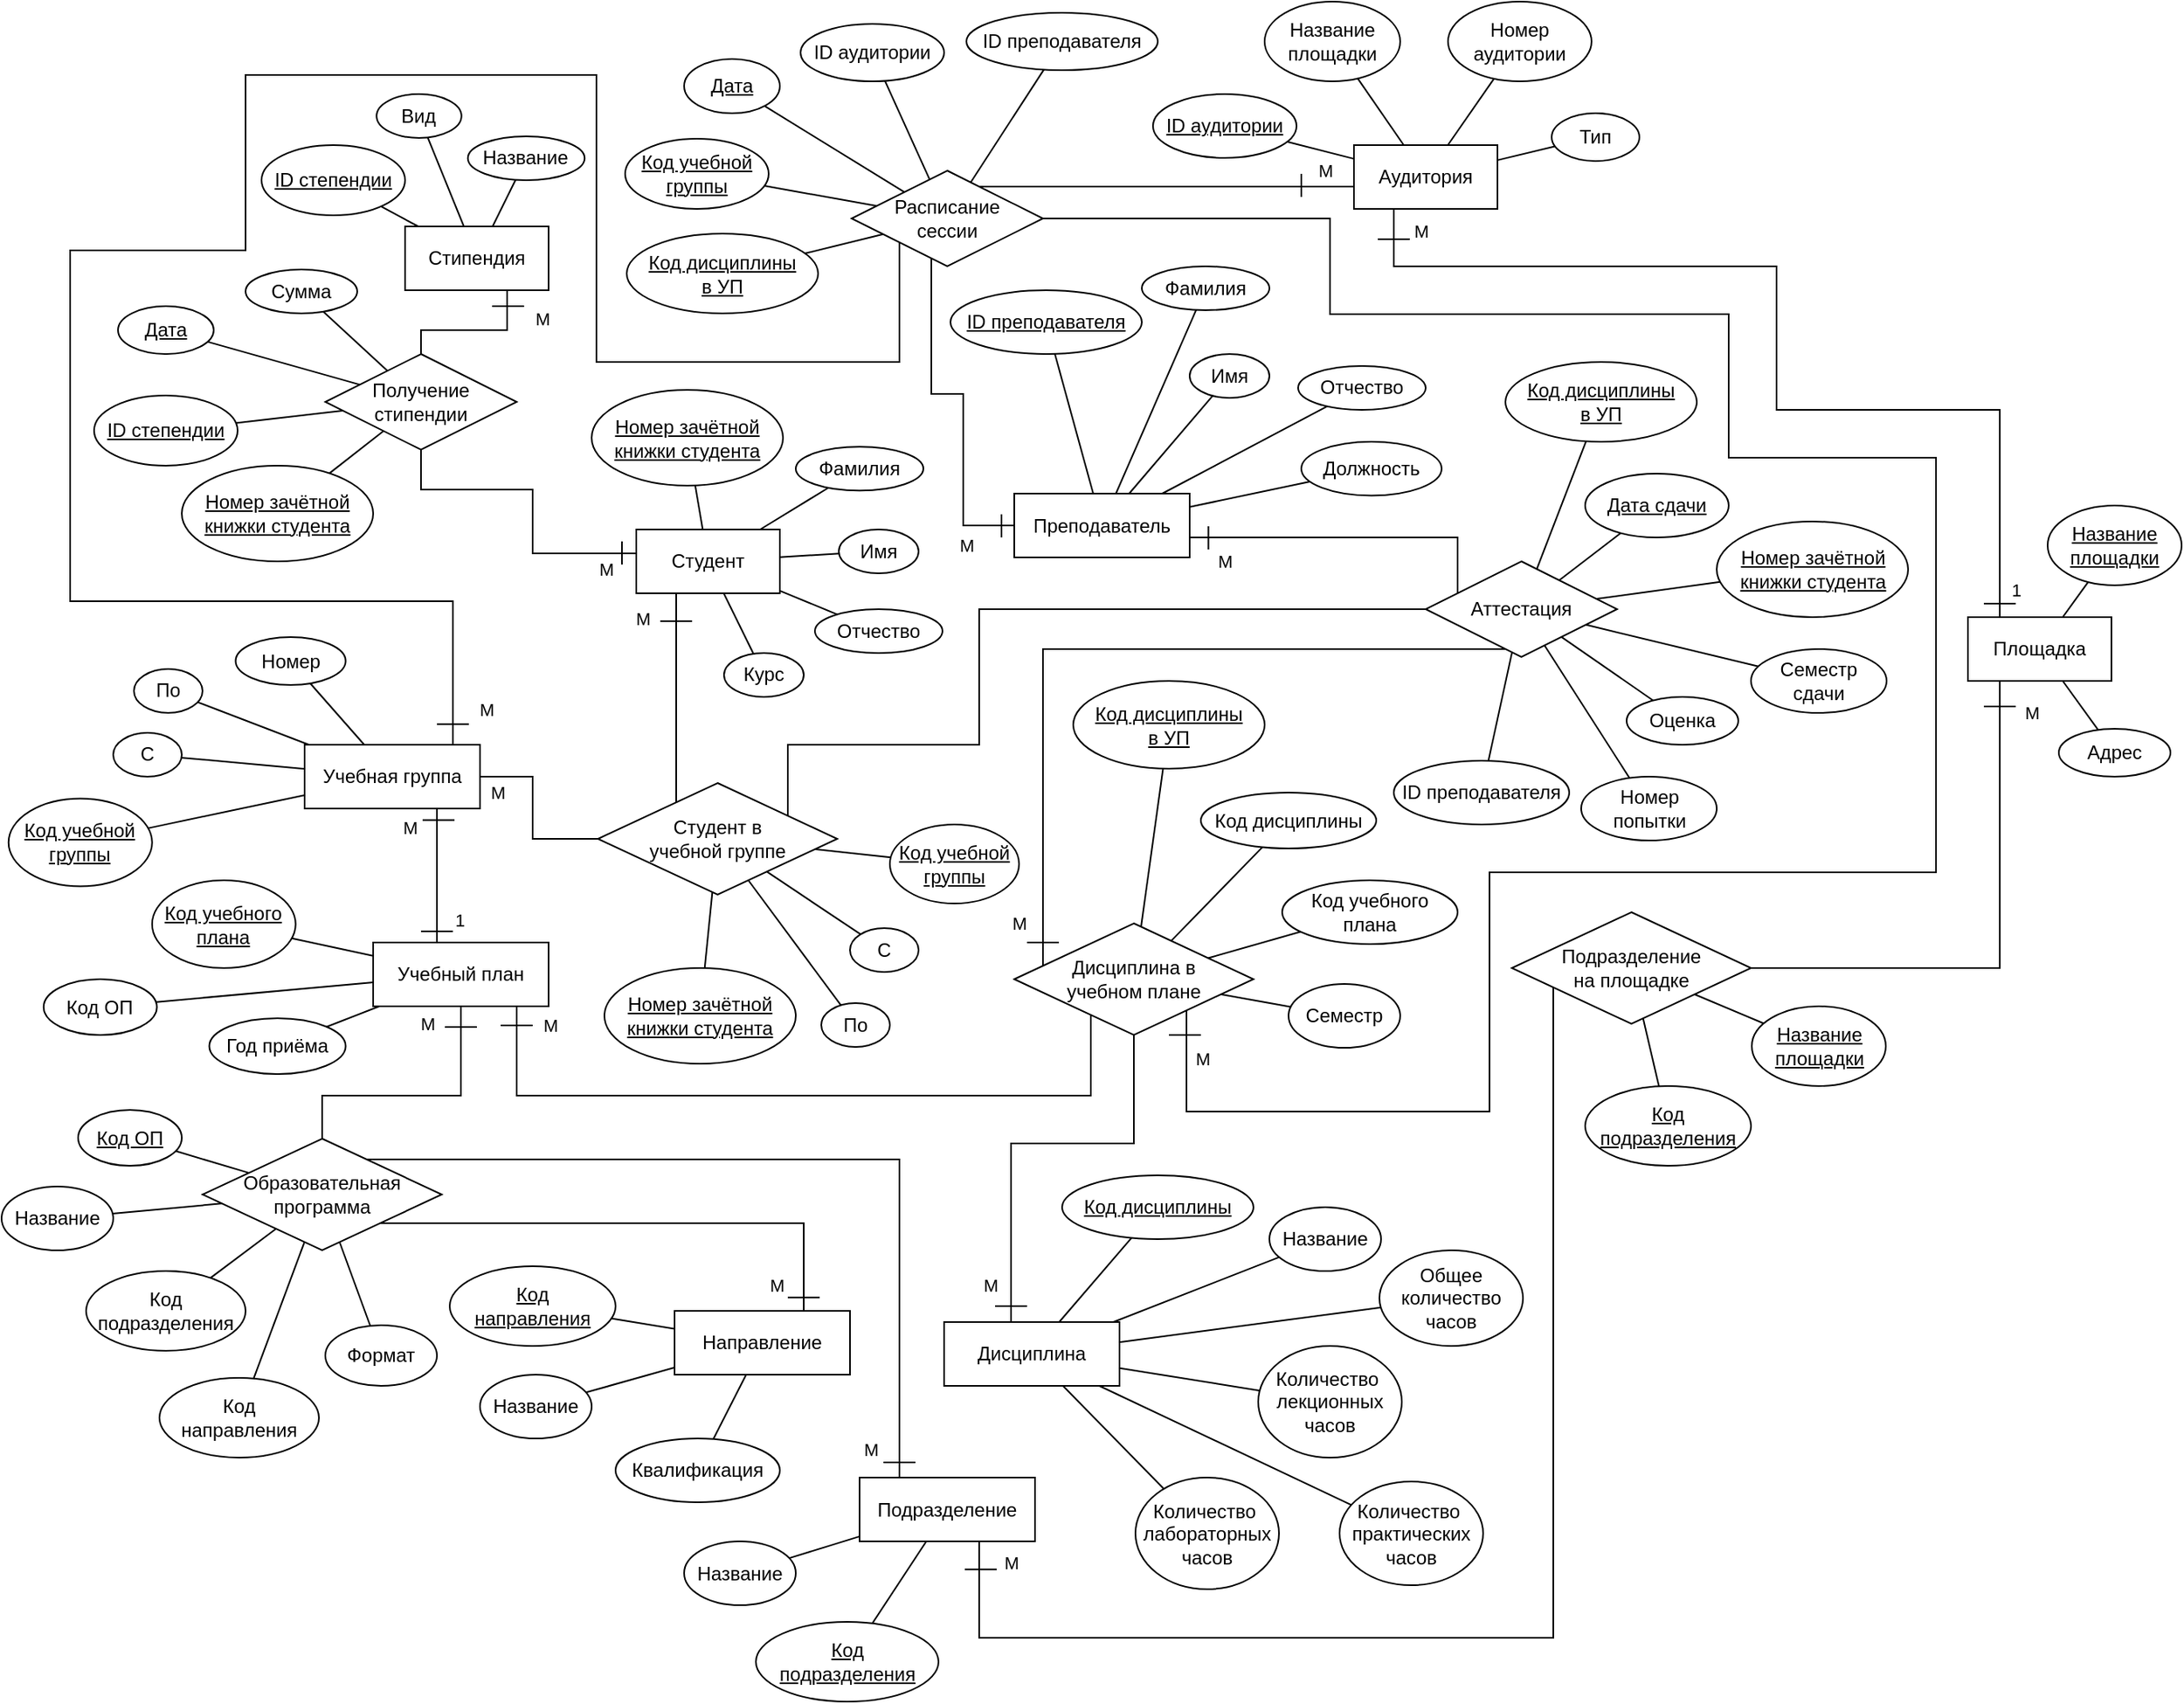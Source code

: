<mxfile version="21.2.9" type="google">
  <diagram name="Страница 1" id="S42jck6jjWr-jjIjM3en">
    <mxGraphModel grid="1" page="1" gridSize="10" guides="1" tooltips="1" connect="1" arrows="1" fold="1" pageScale="1" pageWidth="827" pageHeight="1169" math="0" shadow="0">
      <root>
        <mxCell id="0" />
        <mxCell id="1" parent="0" />
        <mxCell id="Vttz6XFYR83p1Urtk-70-1" value="Аттестация" style="shape=rhombus;perimeter=rhombusPerimeter;whiteSpace=wrap;html=1;align=center;" vertex="1" parent="1">
          <mxGeometry x="360" y="365" width="120" height="60" as="geometry" />
        </mxCell>
        <mxCell id="Vttz6XFYR83p1Urtk-70-19" value="" style="edgeStyle=orthogonalEdgeStyle;rounded=0;orthogonalLoop=1;jettySize=auto;html=1;endArrow=none;endFill=0;" edge="1" parent="1" source="Vttz6XFYR83p1Urtk-70-3" target="Vttz6XFYR83p1Urtk-70-1">
          <mxGeometry relative="1" as="geometry">
            <Array as="points">
              <mxPoint x="380" y="350" />
            </Array>
          </mxGeometry>
        </mxCell>
        <mxCell id="e3S18xHbVF1_UTJDfd1Y-1" value="М" style="edgeLabel;html=1;align=center;verticalAlign=middle;resizable=0;points=[];" connectable="0" vertex="1" parent="Vttz6XFYR83p1Urtk-70-19">
          <mxGeometry x="-0.873" y="1" relative="1" as="geometry">
            <mxPoint x="9" y="16" as="offset" />
          </mxGeometry>
        </mxCell>
        <mxCell id="Vttz6XFYR83p1Urtk-70-37" style="edgeStyle=orthogonalEdgeStyle;rounded=0;orthogonalLoop=1;jettySize=auto;html=1;endArrow=none;endFill=0;" edge="1" parent="1" source="Vttz6XFYR83p1Urtk-70-3" target="Vttz6XFYR83p1Urtk-70-18">
          <mxGeometry relative="1" as="geometry">
            <Array as="points">
              <mxPoint x="70" y="343" />
              <mxPoint x="70" y="260" />
              <mxPoint x="50" y="260" />
            </Array>
          </mxGeometry>
        </mxCell>
        <mxCell id="e3S18xHbVF1_UTJDfd1Y-14" value="М" style="edgeLabel;html=1;align=center;verticalAlign=middle;resizable=0;points=[];" connectable="0" vertex="1" parent="Vttz6XFYR83p1Urtk-70-37">
          <mxGeometry x="-0.79" y="1" relative="1" as="geometry">
            <mxPoint x="-7" y="11" as="offset" />
          </mxGeometry>
        </mxCell>
        <mxCell id="Vttz6XFYR83p1Urtk-70-3" value="Преподаватель" style="whiteSpace=wrap;html=1;align=center;" vertex="1" parent="1">
          <mxGeometry x="102" y="322.5" width="110" height="40" as="geometry" />
        </mxCell>
        <mxCell id="Vttz6XFYR83p1Urtk-70-20" value="" style="edgeStyle=orthogonalEdgeStyle;rounded=0;orthogonalLoop=1;jettySize=auto;html=1;endArrow=none;endFill=0;" edge="1" parent="1" source="Vttz6XFYR83p1Urtk-70-5" target="Vttz6XFYR83p1Urtk-70-1">
          <mxGeometry relative="1" as="geometry">
            <Array as="points">
              <mxPoint x="-40" y="480" />
              <mxPoint x="80" y="480" />
              <mxPoint x="80" y="395" />
            </Array>
          </mxGeometry>
        </mxCell>
        <mxCell id="Vttz6XFYR83p1Urtk-70-22" value="" style="edgeStyle=orthogonalEdgeStyle;rounded=0;orthogonalLoop=1;jettySize=auto;html=1;endArrow=none;endFill=0;" edge="1" parent="1" source="Vttz6XFYR83p1Urtk-70-5" target="Vttz6XFYR83p1Urtk-70-7">
          <mxGeometry relative="1" as="geometry">
            <Array as="points">
              <mxPoint x="-110" y="420" />
              <mxPoint x="-110" y="420" />
            </Array>
          </mxGeometry>
        </mxCell>
        <mxCell id="e3S18xHbVF1_UTJDfd1Y-2" value="М" style="edgeLabel;html=1;align=center;verticalAlign=middle;resizable=0;points=[];" connectable="0" vertex="1" parent="Vttz6XFYR83p1Urtk-70-22">
          <mxGeometry x="0.795" y="1" relative="1" as="geometry">
            <mxPoint x="-20" y="2" as="offset" />
          </mxGeometry>
        </mxCell>
        <mxCell id="Vttz6XFYR83p1Urtk-70-24" style="edgeStyle=orthogonalEdgeStyle;rounded=0;orthogonalLoop=1;jettySize=auto;html=1;endArrow=none;endFill=0;" edge="1" parent="1" source="Vttz6XFYR83p1Urtk-70-5" target="Vttz6XFYR83p1Urtk-70-8">
          <mxGeometry relative="1" as="geometry">
            <Array as="points">
              <mxPoint x="-200" y="539" />
              <mxPoint x="-200" y="500" />
            </Array>
          </mxGeometry>
        </mxCell>
        <mxCell id="e3S18xHbVF1_UTJDfd1Y-3" value="М" style="edgeLabel;html=1;align=center;verticalAlign=middle;resizable=0;points=[];" connectable="0" vertex="1" parent="Vttz6XFYR83p1Urtk-70-24">
          <mxGeometry x="0.815" y="1" relative="1" as="geometry">
            <mxPoint y="9" as="offset" />
          </mxGeometry>
        </mxCell>
        <mxCell id="Vttz6XFYR83p1Urtk-70-5" value="Студент в &lt;br&gt;учебной группе" style="shape=rhombus;perimeter=rhombusPerimeter;whiteSpace=wrap;html=1;align=center;" vertex="1" parent="1">
          <mxGeometry x="-159" y="504" width="150" height="70" as="geometry" />
        </mxCell>
        <mxCell id="Vttz6XFYR83p1Urtk-70-21" value="" style="edgeStyle=orthogonalEdgeStyle;rounded=0;orthogonalLoop=1;jettySize=auto;html=1;endArrow=none;endFill=0;" edge="1" parent="1" source="Vttz6XFYR83p1Urtk-70-6" target="Vttz6XFYR83p1Urtk-70-1">
          <mxGeometry relative="1" as="geometry">
            <Array as="points">
              <mxPoint x="120" y="420" />
            </Array>
          </mxGeometry>
        </mxCell>
        <mxCell id="FpZzWHBCPRENnyKyFC07-12" value="М" style="edgeLabel;html=1;align=center;verticalAlign=middle;resizable=0;points=[];" connectable="0" vertex="1" parent="Vttz6XFYR83p1Urtk-70-21">
          <mxGeometry x="-0.872" y="2" relative="1" as="geometry">
            <mxPoint x="-13" y="5" as="offset" />
          </mxGeometry>
        </mxCell>
        <mxCell id="Vttz6XFYR83p1Urtk-70-25" style="edgeStyle=orthogonalEdgeStyle;rounded=0;orthogonalLoop=1;jettySize=auto;html=1;endArrow=none;endFill=0;" edge="1" parent="1" source="Vttz6XFYR83p1Urtk-70-6" target="Vttz6XFYR83p1Urtk-70-9">
          <mxGeometry relative="1" as="geometry">
            <Array as="points">
              <mxPoint x="150" y="700" />
              <mxPoint x="-210" y="700" />
            </Array>
          </mxGeometry>
        </mxCell>
        <mxCell id="e3S18xHbVF1_UTJDfd1Y-10" value="М" style="edgeLabel;html=1;align=center;verticalAlign=middle;resizable=0;points=[];" connectable="0" vertex="1" parent="Vttz6XFYR83p1Urtk-70-25">
          <mxGeometry x="0.953" relative="1" as="geometry">
            <mxPoint x="21" y="1" as="offset" />
          </mxGeometry>
        </mxCell>
        <mxCell id="Vttz6XFYR83p1Urtk-70-26" style="edgeStyle=orthogonalEdgeStyle;rounded=0;orthogonalLoop=1;jettySize=auto;html=1;endArrow=none;endFill=0;" edge="1" parent="1" source="Vttz6XFYR83p1Urtk-70-6" target="Vttz6XFYR83p1Urtk-70-14">
          <mxGeometry relative="1" as="geometry">
            <Array as="points">
              <mxPoint x="177" y="730" />
              <mxPoint x="100" y="730" />
            </Array>
          </mxGeometry>
        </mxCell>
        <mxCell id="e3S18xHbVF1_UTJDfd1Y-11" value="М" style="edgeLabel;html=1;align=center;verticalAlign=middle;resizable=0;points=[];" connectable="0" vertex="1" parent="Vttz6XFYR83p1Urtk-70-26">
          <mxGeometry x="0.862" y="1" relative="1" as="geometry">
            <mxPoint x="-14" y="-6" as="offset" />
          </mxGeometry>
        </mxCell>
        <mxCell id="Vttz6XFYR83p1Urtk-70-27" style="edgeStyle=orthogonalEdgeStyle;rounded=0;orthogonalLoop=1;jettySize=auto;html=1;endArrow=none;endFill=0;" edge="1" parent="1" source="Vttz6XFYR83p1Urtk-70-6" target="Vttz6XFYR83p1Urtk-70-18">
          <mxGeometry relative="1" as="geometry">
            <Array as="points">
              <mxPoint x="210" y="710" />
              <mxPoint x="400" y="710" />
              <mxPoint x="400" y="560" />
              <mxPoint x="680" y="560" />
              <mxPoint x="680" y="300" />
              <mxPoint x="550" y="300" />
              <mxPoint x="550" y="210" />
              <mxPoint x="300" y="210" />
              <mxPoint x="300" y="150" />
            </Array>
          </mxGeometry>
        </mxCell>
        <mxCell id="FpZzWHBCPRENnyKyFC07-14" value="М" style="edgeLabel;html=1;align=center;verticalAlign=middle;resizable=0;points=[];" connectable="0" vertex="1" parent="Vttz6XFYR83p1Urtk-70-27">
          <mxGeometry x="-0.948" y="1" relative="1" as="geometry">
            <mxPoint x="9" y="-13" as="offset" />
          </mxGeometry>
        </mxCell>
        <mxCell id="Vttz6XFYR83p1Urtk-70-6" value="Дисциплина в &lt;br&gt;учебном плане" style="shape=rhombus;perimeter=rhombusPerimeter;whiteSpace=wrap;html=1;align=center;" vertex="1" parent="1">
          <mxGeometry x="102" y="592" width="150" height="70" as="geometry" />
        </mxCell>
        <mxCell id="Vttz6XFYR83p1Urtk-70-7" value="Студент" style="whiteSpace=wrap;html=1;align=center;" vertex="1" parent="1">
          <mxGeometry x="-135" y="345" width="90" height="40" as="geometry" />
        </mxCell>
        <mxCell id="Vttz6XFYR83p1Urtk-70-28" style="edgeStyle=orthogonalEdgeStyle;rounded=0;orthogonalLoop=1;jettySize=auto;html=1;endArrow=none;endFill=0;" edge="1" parent="1" source="Vttz6XFYR83p1Urtk-70-8" target="Vttz6XFYR83p1Urtk-70-9">
          <mxGeometry relative="1" as="geometry">
            <Array as="points">
              <mxPoint x="-260" y="580" />
              <mxPoint x="-260" y="580" />
            </Array>
          </mxGeometry>
        </mxCell>
        <mxCell id="e3S18xHbVF1_UTJDfd1Y-4" value="М" style="edgeLabel;html=1;align=center;verticalAlign=middle;resizable=0;points=[];" connectable="0" vertex="1" parent="Vttz6XFYR83p1Urtk-70-28">
          <mxGeometry x="-0.763" relative="1" as="geometry">
            <mxPoint x="-17" y="2" as="offset" />
          </mxGeometry>
        </mxCell>
        <mxCell id="e3S18xHbVF1_UTJDfd1Y-5" value="1" style="edgeLabel;html=1;align=center;verticalAlign=middle;resizable=0;points=[];" connectable="0" vertex="1" parent="Vttz6XFYR83p1Urtk-70-28">
          <mxGeometry x="0.734" relative="1" as="geometry">
            <mxPoint x="14" y="-3" as="offset" />
          </mxGeometry>
        </mxCell>
        <mxCell id="Vttz6XFYR83p1Urtk-70-29" style="edgeStyle=orthogonalEdgeStyle;rounded=0;orthogonalLoop=1;jettySize=auto;html=1;endArrow=none;endFill=0;" edge="1" parent="1" source="Vttz6XFYR83p1Urtk-70-8" target="Vttz6XFYR83p1Urtk-70-18">
          <mxGeometry relative="1" as="geometry">
            <Array as="points">
              <mxPoint x="-250" y="390" />
              <mxPoint x="-490" y="390" />
              <mxPoint x="-490" y="170" />
              <mxPoint x="-380" y="170" />
              <mxPoint x="-380" y="60" />
              <mxPoint x="-160" y="60" />
              <mxPoint x="-160" y="240" />
              <mxPoint x="30" y="240" />
            </Array>
          </mxGeometry>
        </mxCell>
        <mxCell id="e3S18xHbVF1_UTJDfd1Y-13" value="М" style="edgeLabel;html=1;align=center;verticalAlign=middle;resizable=0;points=[];" connectable="0" vertex="1" parent="Vttz6XFYR83p1Urtk-70-29">
          <mxGeometry x="-0.97" relative="1" as="geometry">
            <mxPoint x="21" y="-1" as="offset" />
          </mxGeometry>
        </mxCell>
        <mxCell id="Vttz6XFYR83p1Urtk-70-8" value="Учебная группа" style="whiteSpace=wrap;html=1;align=center;" vertex="1" parent="1">
          <mxGeometry x="-343" y="480" width="110" height="40" as="geometry" />
        </mxCell>
        <mxCell id="Vttz6XFYR83p1Urtk-70-30" style="edgeStyle=orthogonalEdgeStyle;rounded=0;orthogonalLoop=1;jettySize=auto;html=1;endArrow=none;endFill=0;" edge="1" parent="1" source="Vttz6XFYR83p1Urtk-70-9" target="Vttz6XFYR83p1Urtk-70-11">
          <mxGeometry relative="1" as="geometry">
            <Array as="points">
              <mxPoint x="-245" y="700" />
              <mxPoint x="-332" y="700" />
            </Array>
          </mxGeometry>
        </mxCell>
        <mxCell id="e3S18xHbVF1_UTJDfd1Y-6" value="М" style="edgeLabel;html=1;align=center;verticalAlign=middle;resizable=0;points=[];" connectable="0" vertex="1" parent="Vttz6XFYR83p1Urtk-70-30">
          <mxGeometry x="-0.908" y="-1" relative="1" as="geometry">
            <mxPoint x="-20" y="3" as="offset" />
          </mxGeometry>
        </mxCell>
        <mxCell id="Vttz6XFYR83p1Urtk-70-9" value="Учебный план" style="whiteSpace=wrap;html=1;align=center;" vertex="1" parent="1">
          <mxGeometry x="-300" y="604" width="110" height="40" as="geometry" />
        </mxCell>
        <mxCell id="Vttz6XFYR83p1Urtk-70-11" value="Образовательная программа" style="shape=rhombus;perimeter=rhombusPerimeter;whiteSpace=wrap;html=1;align=center;" vertex="1" parent="1">
          <mxGeometry x="-407" y="727" width="150" height="70" as="geometry" />
        </mxCell>
        <mxCell id="Vttz6XFYR83p1Urtk-70-31" style="edgeStyle=orthogonalEdgeStyle;rounded=0;orthogonalLoop=1;jettySize=auto;html=1;endArrow=none;endFill=0;" edge="1" parent="1" source="Vttz6XFYR83p1Urtk-70-12" target="Vttz6XFYR83p1Urtk-70-11">
          <mxGeometry relative="1" as="geometry">
            <Array as="points">
              <mxPoint x="-30" y="780" />
            </Array>
          </mxGeometry>
        </mxCell>
        <mxCell id="e3S18xHbVF1_UTJDfd1Y-7" value="М" style="edgeLabel;html=1;align=center;verticalAlign=middle;resizable=0;points=[];" connectable="0" vertex="1" parent="Vttz6XFYR83p1Urtk-70-31">
          <mxGeometry x="-0.921" y="1" relative="1" as="geometry">
            <mxPoint x="-16" y="-4" as="offset" />
          </mxGeometry>
        </mxCell>
        <mxCell id="Vttz6XFYR83p1Urtk-70-12" value="Направление" style="whiteSpace=wrap;html=1;align=center;" vertex="1" parent="1">
          <mxGeometry x="-111" y="835" width="110" height="40" as="geometry" />
        </mxCell>
        <mxCell id="Vttz6XFYR83p1Urtk-70-32" style="edgeStyle=orthogonalEdgeStyle;rounded=0;orthogonalLoop=1;jettySize=auto;html=1;endArrow=none;endFill=0;" edge="1" parent="1" source="Vttz6XFYR83p1Urtk-70-13" target="Vttz6XFYR83p1Urtk-70-11">
          <mxGeometry relative="1" as="geometry">
            <Array as="points">
              <mxPoint x="30" y="740" />
            </Array>
          </mxGeometry>
        </mxCell>
        <mxCell id="e3S18xHbVF1_UTJDfd1Y-9" value="М" style="edgeLabel;html=1;align=center;verticalAlign=middle;resizable=0;points=[];" connectable="0" vertex="1" parent="Vttz6XFYR83p1Urtk-70-32">
          <mxGeometry x="-0.935" y="1" relative="1" as="geometry">
            <mxPoint x="-17" as="offset" />
          </mxGeometry>
        </mxCell>
        <mxCell id="Vttz6XFYR83p1Urtk-70-33" style="edgeStyle=orthogonalEdgeStyle;rounded=0;orthogonalLoop=1;jettySize=auto;html=1;endArrow=none;endFill=0;" edge="1" parent="1" source="Vttz6XFYR83p1Urtk-70-13" target="Vttz6XFYR83p1Urtk-70-15">
          <mxGeometry relative="1" as="geometry">
            <Array as="points">
              <mxPoint x="80" y="1040" />
              <mxPoint x="440" y="1040" />
            </Array>
          </mxGeometry>
        </mxCell>
        <mxCell id="e3S18xHbVF1_UTJDfd1Y-18" value="М" style="edgeLabel;html=1;align=center;verticalAlign=middle;resizable=0;points=[];" connectable="0" vertex="1" parent="Vttz6XFYR83p1Urtk-70-33">
          <mxGeometry x="-0.968" y="1" relative="1" as="geometry">
            <mxPoint x="19" as="offset" />
          </mxGeometry>
        </mxCell>
        <mxCell id="Vttz6XFYR83p1Urtk-70-13" value="Подразделение" style="whiteSpace=wrap;html=1;align=center;" vertex="1" parent="1">
          <mxGeometry x="5" y="939.5" width="110" height="40" as="geometry" />
        </mxCell>
        <mxCell id="Vttz6XFYR83p1Urtk-70-14" value="Дисциплина" style="whiteSpace=wrap;html=1;align=center;" vertex="1" parent="1">
          <mxGeometry x="58" y="842" width="110" height="40" as="geometry" />
        </mxCell>
        <mxCell id="Vttz6XFYR83p1Urtk-70-34" style="edgeStyle=orthogonalEdgeStyle;rounded=0;orthogonalLoop=1;jettySize=auto;html=1;endArrow=none;endFill=0;" edge="1" parent="1" source="Vttz6XFYR83p1Urtk-70-15" target="Vttz6XFYR83p1Urtk-70-16">
          <mxGeometry relative="1" as="geometry">
            <Array as="points">
              <mxPoint x="720" y="620" />
            </Array>
          </mxGeometry>
        </mxCell>
        <mxCell id="e3S18xHbVF1_UTJDfd1Y-17" value="М" style="edgeLabel;html=1;align=center;verticalAlign=middle;resizable=0;points=[];" connectable="0" vertex="1" parent="Vttz6XFYR83p1Urtk-70-34">
          <mxGeometry x="0.925" y="1" relative="1" as="geometry">
            <mxPoint x="21" y="7" as="offset" />
          </mxGeometry>
        </mxCell>
        <mxCell id="Vttz6XFYR83p1Urtk-70-15" value="Подразделение &lt;br&gt;на площадке" style="shape=rhombus;perimeter=rhombusPerimeter;whiteSpace=wrap;html=1;align=center;" vertex="1" parent="1">
          <mxGeometry x="414" y="585" width="150" height="70" as="geometry" />
        </mxCell>
        <mxCell id="Vttz6XFYR83p1Urtk-70-35" style="edgeStyle=orthogonalEdgeStyle;rounded=0;orthogonalLoop=1;jettySize=auto;html=1;endArrow=none;endFill=0;" edge="1" parent="1" source="Vttz6XFYR83p1Urtk-70-16" target="Vttz6XFYR83p1Urtk-70-17">
          <mxGeometry relative="1" as="geometry">
            <Array as="points">
              <mxPoint x="720" y="270" />
              <mxPoint x="580" y="270" />
              <mxPoint x="580" y="180" />
              <mxPoint x="340" y="180" />
            </Array>
          </mxGeometry>
        </mxCell>
        <mxCell id="e3S18xHbVF1_UTJDfd1Y-15" value="М" style="edgeLabel;html=1;align=center;verticalAlign=middle;resizable=0;points=[];" connectable="0" vertex="1" parent="Vttz6XFYR83p1Urtk-70-35">
          <mxGeometry x="0.963" y="1" relative="1" as="geometry">
            <mxPoint x="18" y="2" as="offset" />
          </mxGeometry>
        </mxCell>
        <mxCell id="e3S18xHbVF1_UTJDfd1Y-16" value="1" style="edgeLabel;html=1;align=center;verticalAlign=middle;resizable=0;points=[];" connectable="0" vertex="1" parent="Vttz6XFYR83p1Urtk-70-35">
          <mxGeometry x="-0.946" relative="1" as="geometry">
            <mxPoint x="10" as="offset" />
          </mxGeometry>
        </mxCell>
        <mxCell id="Vttz6XFYR83p1Urtk-70-16" value="Площадка" style="whiteSpace=wrap;html=1;align=center;" vertex="1" parent="1">
          <mxGeometry x="700" y="400" width="90" height="40" as="geometry" />
        </mxCell>
        <mxCell id="Vttz6XFYR83p1Urtk-70-36" style="edgeStyle=orthogonalEdgeStyle;rounded=0;orthogonalLoop=1;jettySize=auto;html=1;endArrow=none;endFill=0;" edge="1" parent="1" source="Vttz6XFYR83p1Urtk-70-17" target="Vttz6XFYR83p1Urtk-70-18">
          <mxGeometry relative="1" as="geometry">
            <Array as="points">
              <mxPoint x="240" y="130" />
              <mxPoint x="240" y="130" />
            </Array>
          </mxGeometry>
        </mxCell>
        <mxCell id="e3S18xHbVF1_UTJDfd1Y-12" value="М" style="edgeLabel;html=1;align=center;verticalAlign=middle;resizable=0;points=[];" connectable="0" vertex="1" parent="Vttz6XFYR83p1Urtk-70-36">
          <mxGeometry x="-0.852" relative="1" as="geometry">
            <mxPoint x="-1" y="-10" as="offset" />
          </mxGeometry>
        </mxCell>
        <mxCell id="Vttz6XFYR83p1Urtk-70-17" value="Аудитория" style="whiteSpace=wrap;html=1;align=center;" vertex="1" parent="1">
          <mxGeometry x="315" y="104" width="90" height="40" as="geometry" />
        </mxCell>
        <mxCell id="Vttz6XFYR83p1Urtk-70-18" value="Расписание&lt;br&gt;сессии" style="shape=rhombus;perimeter=rhombusPerimeter;whiteSpace=wrap;html=1;align=center;" vertex="1" parent="1">
          <mxGeometry y="120" width="120" height="60" as="geometry" />
        </mxCell>
        <mxCell id="Vttz6XFYR83p1Urtk-70-52" style="rounded=0;orthogonalLoop=1;jettySize=auto;html=1;endArrow=none;endFill=0;" edge="1" parent="1" source="Vttz6XFYR83p1Urtk-70-39" target="Vttz6XFYR83p1Urtk-70-1">
          <mxGeometry relative="1" as="geometry" />
        </mxCell>
        <mxCell id="Vttz6XFYR83p1Urtk-70-39" value="Код дисциплины &lt;br&gt;в УП" style="ellipse;whiteSpace=wrap;html=1;align=center;fontStyle=4;" vertex="1" parent="1">
          <mxGeometry x="410" y="240" width="120" height="50" as="geometry" />
        </mxCell>
        <mxCell id="Vttz6XFYR83p1Urtk-70-51" style="rounded=0;orthogonalLoop=1;jettySize=auto;html=1;endArrow=none;endFill=0;" edge="1" parent="1" source="Vttz6XFYR83p1Urtk-70-40" target="Vttz6XFYR83p1Urtk-70-1">
          <mxGeometry relative="1" as="geometry" />
        </mxCell>
        <mxCell id="Vttz6XFYR83p1Urtk-70-40" value="Дата сдачи" style="ellipse;whiteSpace=wrap;html=1;align=center;fontStyle=4;" vertex="1" parent="1">
          <mxGeometry x="460" y="310" width="90" height="40" as="geometry" />
        </mxCell>
        <mxCell id="Vttz6XFYR83p1Urtk-70-50" style="rounded=0;orthogonalLoop=1;jettySize=auto;html=1;endArrow=none;endFill=0;" edge="1" parent="1" source="Vttz6XFYR83p1Urtk-70-41" target="Vttz6XFYR83p1Urtk-70-1">
          <mxGeometry relative="1" as="geometry" />
        </mxCell>
        <mxCell id="Vttz6XFYR83p1Urtk-70-41" value="Номер зачётной книжки студента" style="ellipse;whiteSpace=wrap;html=1;align=center;fontStyle=4;" vertex="1" parent="1">
          <mxGeometry x="542.5" y="340" width="120" height="60" as="geometry" />
        </mxCell>
        <mxCell id="Vttz6XFYR83p1Urtk-70-47" style="rounded=0;orthogonalLoop=1;jettySize=auto;html=1;endArrow=none;endFill=0;" edge="1" parent="1" source="Vttz6XFYR83p1Urtk-70-42" target="Vttz6XFYR83p1Urtk-70-1">
          <mxGeometry relative="1" as="geometry" />
        </mxCell>
        <mxCell id="Vttz6XFYR83p1Urtk-70-42" value="Номер &lt;br&gt;попытки" style="ellipse;whiteSpace=wrap;html=1;align=center;" vertex="1" parent="1">
          <mxGeometry x="457.5" y="500" width="85" height="40" as="geometry" />
        </mxCell>
        <mxCell id="Vttz6XFYR83p1Urtk-70-49" style="rounded=0;orthogonalLoop=1;jettySize=auto;html=1;endArrow=none;endFill=0;" edge="1" parent="1" source="Vttz6XFYR83p1Urtk-70-43" target="Vttz6XFYR83p1Urtk-70-1">
          <mxGeometry relative="1" as="geometry" />
        </mxCell>
        <mxCell id="Vttz6XFYR83p1Urtk-70-43" value="Семестр сдачи" style="ellipse;whiteSpace=wrap;html=1;align=center;" vertex="1" parent="1">
          <mxGeometry x="564" y="420" width="85" height="40" as="geometry" />
        </mxCell>
        <mxCell id="Vttz6XFYR83p1Urtk-70-48" style="rounded=0;orthogonalLoop=1;jettySize=auto;html=1;endArrow=none;endFill=0;" edge="1" parent="1" source="Vttz6XFYR83p1Urtk-70-44" target="Vttz6XFYR83p1Urtk-70-1">
          <mxGeometry relative="1" as="geometry" />
        </mxCell>
        <mxCell id="Vttz6XFYR83p1Urtk-70-44" value="Оценка" style="ellipse;whiteSpace=wrap;html=1;align=center;" vertex="1" parent="1">
          <mxGeometry x="486" y="450" width="70" height="30" as="geometry" />
        </mxCell>
        <mxCell id="Vttz6XFYR83p1Urtk-70-46" style="rounded=0;orthogonalLoop=1;jettySize=auto;html=1;endArrow=none;endFill=0;" edge="1" parent="1" source="Vttz6XFYR83p1Urtk-70-45" target="Vttz6XFYR83p1Urtk-70-1">
          <mxGeometry relative="1" as="geometry" />
        </mxCell>
        <mxCell id="Vttz6XFYR83p1Urtk-70-45" value="ID преподавателя" style="ellipse;whiteSpace=wrap;html=1;align=center;" vertex="1" parent="1">
          <mxGeometry x="340" y="490" width="110" height="40" as="geometry" />
        </mxCell>
        <mxCell id="Vttz6XFYR83p1Urtk-70-58" style="rounded=0;orthogonalLoop=1;jettySize=auto;html=1;endArrow=none;endFill=0;" edge="1" parent="1" source="Vttz6XFYR83p1Urtk-70-53" target="Vttz6XFYR83p1Urtk-70-6">
          <mxGeometry relative="1" as="geometry" />
        </mxCell>
        <mxCell id="Vttz6XFYR83p1Urtk-70-53" value="Код дисциплины &lt;br&gt;в УП" style="ellipse;whiteSpace=wrap;html=1;align=center;fontStyle=4;" vertex="1" parent="1">
          <mxGeometry x="139" y="440" width="120" height="55" as="geometry" />
        </mxCell>
        <mxCell id="Vttz6XFYR83p1Urtk-70-59" style="rounded=0;orthogonalLoop=1;jettySize=auto;html=1;endArrow=none;endFill=0;" edge="1" parent="1" source="Vttz6XFYR83p1Urtk-70-55" target="Vttz6XFYR83p1Urtk-70-6">
          <mxGeometry relative="1" as="geometry" />
        </mxCell>
        <mxCell id="Vttz6XFYR83p1Urtk-70-55" value="Код дисциплины" style="ellipse;whiteSpace=wrap;html=1;align=center;" vertex="1" parent="1">
          <mxGeometry x="219" y="510" width="110" height="35" as="geometry" />
        </mxCell>
        <mxCell id="Vttz6XFYR83p1Urtk-70-60" style="rounded=0;orthogonalLoop=1;jettySize=auto;html=1;endArrow=none;endFill=0;" edge="1" parent="1" source="Vttz6XFYR83p1Urtk-70-56" target="Vttz6XFYR83p1Urtk-70-6">
          <mxGeometry relative="1" as="geometry" />
        </mxCell>
        <mxCell id="Vttz6XFYR83p1Urtk-70-56" value="Код учебного плана" style="ellipse;whiteSpace=wrap;html=1;align=center;" vertex="1" parent="1">
          <mxGeometry x="270" y="565" width="110" height="40" as="geometry" />
        </mxCell>
        <mxCell id="Vttz6XFYR83p1Urtk-70-61" style="rounded=0;orthogonalLoop=1;jettySize=auto;html=1;endArrow=none;endFill=0;" edge="1" parent="1" source="Vttz6XFYR83p1Urtk-70-57" target="Vttz6XFYR83p1Urtk-70-6">
          <mxGeometry relative="1" as="geometry" />
        </mxCell>
        <mxCell id="Vttz6XFYR83p1Urtk-70-57" value="Семестр" style="ellipse;whiteSpace=wrap;html=1;align=center;" vertex="1" parent="1">
          <mxGeometry x="274" y="630" width="70" height="40" as="geometry" />
        </mxCell>
        <mxCell id="Vttz6XFYR83p1Urtk-70-65" style="rounded=0;orthogonalLoop=1;jettySize=auto;html=1;endArrow=none;endFill=0;" edge="1" parent="1" source="Vttz6XFYR83p1Urtk-70-62" target="Vttz6XFYR83p1Urtk-70-15">
          <mxGeometry relative="1" as="geometry" />
        </mxCell>
        <mxCell id="Vttz6XFYR83p1Urtk-70-62" value="Название &lt;br&gt;площадки" style="ellipse;whiteSpace=wrap;html=1;align=center;fontStyle=4;" vertex="1" parent="1">
          <mxGeometry x="564.5" y="644" width="84" height="50" as="geometry" />
        </mxCell>
        <mxCell id="Vttz6XFYR83p1Urtk-70-64" style="rounded=0;orthogonalLoop=1;jettySize=auto;html=1;endArrow=none;endFill=0;" edge="1" parent="1" source="Vttz6XFYR83p1Urtk-70-63" target="Vttz6XFYR83p1Urtk-70-15">
          <mxGeometry relative="1" as="geometry" />
        </mxCell>
        <mxCell id="Vttz6XFYR83p1Urtk-70-63" value="Код&lt;br&gt;подразделения" style="ellipse;whiteSpace=wrap;html=1;align=center;fontStyle=4;" vertex="1" parent="1">
          <mxGeometry x="460" y="694" width="104" height="50" as="geometry" />
        </mxCell>
        <mxCell id="Vttz6XFYR83p1Urtk-70-68" style="rounded=0;orthogonalLoop=1;jettySize=auto;html=1;endArrow=none;endFill=0;" edge="1" parent="1" source="Vttz6XFYR83p1Urtk-70-66" target="Vttz6XFYR83p1Urtk-70-16">
          <mxGeometry relative="1" as="geometry" />
        </mxCell>
        <mxCell id="Vttz6XFYR83p1Urtk-70-66" value="Название &lt;br&gt;площадки" style="ellipse;whiteSpace=wrap;html=1;align=center;fontStyle=4;" vertex="1" parent="1">
          <mxGeometry x="750" y="330" width="84" height="50" as="geometry" />
        </mxCell>
        <mxCell id="Vttz6XFYR83p1Urtk-70-69" style="rounded=0;orthogonalLoop=1;jettySize=auto;html=1;endArrow=none;endFill=0;" edge="1" parent="1" source="Vttz6XFYR83p1Urtk-70-67" target="Vttz6XFYR83p1Urtk-70-16">
          <mxGeometry relative="1" as="geometry" />
        </mxCell>
        <mxCell id="Vttz6XFYR83p1Urtk-70-67" value="Адрес" style="ellipse;whiteSpace=wrap;html=1;align=center;" vertex="1" parent="1">
          <mxGeometry x="757" y="470" width="70" height="30" as="geometry" />
        </mxCell>
        <mxCell id="Vttz6XFYR83p1Urtk-70-74" style="rounded=0;orthogonalLoop=1;jettySize=auto;html=1;endArrow=none;endFill=0;" edge="1" parent="1" source="Vttz6XFYR83p1Urtk-70-70" target="Vttz6XFYR83p1Urtk-70-17">
          <mxGeometry relative="1" as="geometry" />
        </mxCell>
        <mxCell id="Vttz6XFYR83p1Urtk-70-70" value="ID аудитории" style="ellipse;whiteSpace=wrap;html=1;align=center;fontStyle=4;" vertex="1" parent="1">
          <mxGeometry x="189" y="72" width="90" height="40" as="geometry" />
        </mxCell>
        <mxCell id="Vttz6XFYR83p1Urtk-70-75" style="rounded=0;orthogonalLoop=1;jettySize=auto;html=1;endArrow=none;endFill=0;" edge="1" parent="1" source="Vttz6XFYR83p1Urtk-70-71" target="Vttz6XFYR83p1Urtk-70-17">
          <mxGeometry relative="1" as="geometry" />
        </mxCell>
        <mxCell id="Vttz6XFYR83p1Urtk-70-71" value="Название площадки" style="ellipse;whiteSpace=wrap;html=1;align=center;" vertex="1" parent="1">
          <mxGeometry x="259" y="14" width="85" height="50" as="geometry" />
        </mxCell>
        <mxCell id="Vttz6XFYR83p1Urtk-70-77" style="rounded=0;orthogonalLoop=1;jettySize=auto;html=1;endArrow=none;endFill=0;" edge="1" parent="1" source="Vttz6XFYR83p1Urtk-70-72" target="Vttz6XFYR83p1Urtk-70-17">
          <mxGeometry relative="1" as="geometry" />
        </mxCell>
        <mxCell id="Vttz6XFYR83p1Urtk-70-72" value="Тип" style="ellipse;whiteSpace=wrap;html=1;align=center;" vertex="1" parent="1">
          <mxGeometry x="439" y="84" width="55" height="30" as="geometry" />
        </mxCell>
        <mxCell id="Vttz6XFYR83p1Urtk-70-76" style="rounded=0;orthogonalLoop=1;jettySize=auto;html=1;endArrow=none;endFill=0;" edge="1" parent="1" source="Vttz6XFYR83p1Urtk-70-73" target="Vttz6XFYR83p1Urtk-70-17">
          <mxGeometry relative="1" as="geometry" />
        </mxCell>
        <mxCell id="Vttz6XFYR83p1Urtk-70-73" value="Номер аудитории" style="ellipse;whiteSpace=wrap;html=1;align=center;" vertex="1" parent="1">
          <mxGeometry x="374" y="14" width="90" height="50" as="geometry" />
        </mxCell>
        <mxCell id="Vttz6XFYR83p1Urtk-70-85" style="rounded=0;orthogonalLoop=1;jettySize=auto;html=1;endArrow=none;endFill=0;" edge="1" parent="1" source="Vttz6XFYR83p1Urtk-70-78" target="Vttz6XFYR83p1Urtk-70-3">
          <mxGeometry relative="1" as="geometry" />
        </mxCell>
        <mxCell id="Vttz6XFYR83p1Urtk-70-78" value="ID преподавателя" style="ellipse;whiteSpace=wrap;html=1;align=center;fontStyle=4;" vertex="1" parent="1">
          <mxGeometry x="62" y="195" width="120" height="40" as="geometry" />
        </mxCell>
        <mxCell id="Vttz6XFYR83p1Urtk-70-86" style="rounded=0;orthogonalLoop=1;jettySize=auto;html=1;endArrow=none;endFill=0;" edge="1" parent="1" source="Vttz6XFYR83p1Urtk-70-79" target="Vttz6XFYR83p1Urtk-70-3">
          <mxGeometry relative="1" as="geometry" />
        </mxCell>
        <mxCell id="Vttz6XFYR83p1Urtk-70-79" value="Фамилия" style="ellipse;whiteSpace=wrap;html=1;align=center;" vertex="1" parent="1">
          <mxGeometry x="182" y="180" width="80" height="27.5" as="geometry" />
        </mxCell>
        <mxCell id="Vttz6XFYR83p1Urtk-70-87" style="rounded=0;orthogonalLoop=1;jettySize=auto;html=1;endArrow=none;endFill=0;" edge="1" parent="1" source="Vttz6XFYR83p1Urtk-70-80" target="Vttz6XFYR83p1Urtk-70-3">
          <mxGeometry relative="1" as="geometry" />
        </mxCell>
        <mxCell id="Vttz6XFYR83p1Urtk-70-80" value="Имя" style="ellipse;whiteSpace=wrap;html=1;align=center;" vertex="1" parent="1">
          <mxGeometry x="212" y="235" width="50" height="27.5" as="geometry" />
        </mxCell>
        <mxCell id="Vttz6XFYR83p1Urtk-70-88" style="rounded=0;orthogonalLoop=1;jettySize=auto;html=1;endArrow=none;endFill=0;" edge="1" parent="1" source="Vttz6XFYR83p1Urtk-70-82" target="Vttz6XFYR83p1Urtk-70-3">
          <mxGeometry relative="1" as="geometry" />
        </mxCell>
        <mxCell id="Vttz6XFYR83p1Urtk-70-82" value="Отчество" style="ellipse;whiteSpace=wrap;html=1;align=center;" vertex="1" parent="1">
          <mxGeometry x="280" y="242.5" width="80" height="27.5" as="geometry" />
        </mxCell>
        <mxCell id="Vttz6XFYR83p1Urtk-70-89" style="rounded=0;orthogonalLoop=1;jettySize=auto;html=1;endArrow=none;endFill=0;" edge="1" parent="1" source="Vttz6XFYR83p1Urtk-70-83" target="Vttz6XFYR83p1Urtk-70-3">
          <mxGeometry relative="1" as="geometry" />
        </mxCell>
        <mxCell id="Vttz6XFYR83p1Urtk-70-83" value="Должность" style="ellipse;whiteSpace=wrap;html=1;align=center;" vertex="1" parent="1">
          <mxGeometry x="282" y="290" width="88" height="33.75" as="geometry" />
        </mxCell>
        <mxCell id="Vttz6XFYR83p1Urtk-70-99" style="rounded=0;orthogonalLoop=1;jettySize=auto;html=1;endArrow=none;endFill=0;" edge="1" parent="1" source="Vttz6XFYR83p1Urtk-70-90" target="Vttz6XFYR83p1Urtk-70-18">
          <mxGeometry relative="1" as="geometry" />
        </mxCell>
        <mxCell id="Vttz6XFYR83p1Urtk-70-90" value="Код учебной группы" style="ellipse;whiteSpace=wrap;html=1;align=center;fontStyle=4;" vertex="1" parent="1">
          <mxGeometry x="-142" y="100" width="90" height="44" as="geometry" />
        </mxCell>
        <mxCell id="Vttz6XFYR83p1Urtk-70-98" style="rounded=0;orthogonalLoop=1;jettySize=auto;html=1;endArrow=none;endFill=0;" edge="1" parent="1" source="Vttz6XFYR83p1Urtk-70-92" target="Vttz6XFYR83p1Urtk-70-18">
          <mxGeometry relative="1" as="geometry" />
        </mxCell>
        <mxCell id="Vttz6XFYR83p1Urtk-70-92" value="Код дисциплины &lt;br&gt;в УП" style="ellipse;whiteSpace=wrap;html=1;align=center;fontStyle=4;" vertex="1" parent="1">
          <mxGeometry x="-141" y="159.5" width="120" height="50" as="geometry" />
        </mxCell>
        <mxCell id="Vttz6XFYR83p1Urtk-70-101" style="rounded=0;orthogonalLoop=1;jettySize=auto;html=1;endArrow=none;endFill=0;" edge="1" parent="1" source="Vttz6XFYR83p1Urtk-70-96" target="Vttz6XFYR83p1Urtk-70-18">
          <mxGeometry relative="1" as="geometry" />
        </mxCell>
        <mxCell id="Vttz6XFYR83p1Urtk-70-96" value="ID аудитории" style="ellipse;whiteSpace=wrap;html=1;align=center;" vertex="1" parent="1">
          <mxGeometry x="-32" y="28" width="90" height="36" as="geometry" />
        </mxCell>
        <mxCell id="Vttz6XFYR83p1Urtk-70-103" style="rounded=0;orthogonalLoop=1;jettySize=auto;html=1;endArrow=none;endFill=0;" edge="1" parent="1" source="Vttz6XFYR83p1Urtk-70-97" target="Vttz6XFYR83p1Urtk-70-18">
          <mxGeometry relative="1" as="geometry" />
        </mxCell>
        <mxCell id="Vttz6XFYR83p1Urtk-70-97" value="ID преподавателя" style="ellipse;whiteSpace=wrap;html=1;align=center;" vertex="1" parent="1">
          <mxGeometry x="72" y="21" width="120" height="36" as="geometry" />
        </mxCell>
        <mxCell id="Vttz6XFYR83p1Urtk-70-110" style="rounded=0;orthogonalLoop=1;jettySize=auto;html=1;endArrow=none;endFill=0;" edge="1" parent="1" source="Vttz6XFYR83p1Urtk-70-105" target="Vttz6XFYR83p1Urtk-70-7">
          <mxGeometry relative="1" as="geometry" />
        </mxCell>
        <mxCell id="Vttz6XFYR83p1Urtk-70-105" value="Номер зачётной книжки студента" style="ellipse;whiteSpace=wrap;html=1;align=center;fontStyle=4;" vertex="1" parent="1">
          <mxGeometry x="-163" y="257.5" width="120" height="60" as="geometry" />
        </mxCell>
        <mxCell id="Vttz6XFYR83p1Urtk-70-111" style="rounded=0;orthogonalLoop=1;jettySize=auto;html=1;endArrow=none;endFill=0;" edge="1" parent="1" source="Vttz6XFYR83p1Urtk-70-106" target="Vttz6XFYR83p1Urtk-70-7">
          <mxGeometry relative="1" as="geometry" />
        </mxCell>
        <mxCell id="Vttz6XFYR83p1Urtk-70-106" value="Фамилия" style="ellipse;whiteSpace=wrap;html=1;align=center;" vertex="1" parent="1">
          <mxGeometry x="-35" y="293.13" width="80" height="27.5" as="geometry" />
        </mxCell>
        <mxCell id="Vttz6XFYR83p1Urtk-70-112" style="rounded=0;orthogonalLoop=1;jettySize=auto;html=1;endArrow=none;endFill=0;" edge="1" parent="1" source="Vttz6XFYR83p1Urtk-70-107" target="Vttz6XFYR83p1Urtk-70-7">
          <mxGeometry relative="1" as="geometry" />
        </mxCell>
        <mxCell id="Vttz6XFYR83p1Urtk-70-107" value="Имя" style="ellipse;whiteSpace=wrap;html=1;align=center;" vertex="1" parent="1">
          <mxGeometry x="-8" y="345" width="50" height="27.5" as="geometry" />
        </mxCell>
        <mxCell id="Vttz6XFYR83p1Urtk-70-113" style="rounded=0;orthogonalLoop=1;jettySize=auto;html=1;endArrow=none;endFill=0;" edge="1" parent="1" source="Vttz6XFYR83p1Urtk-70-108" target="Vttz6XFYR83p1Urtk-70-7">
          <mxGeometry relative="1" as="geometry" />
        </mxCell>
        <mxCell id="Vttz6XFYR83p1Urtk-70-108" value="Отчество" style="ellipse;whiteSpace=wrap;html=1;align=center;" vertex="1" parent="1">
          <mxGeometry x="-23" y="395" width="80" height="27.5" as="geometry" />
        </mxCell>
        <mxCell id="Vttz6XFYR83p1Urtk-70-115" style="rounded=0;orthogonalLoop=1;jettySize=auto;html=1;endArrow=none;endFill=0;" edge="1" parent="1" source="Vttz6XFYR83p1Urtk-70-109" target="Vttz6XFYR83p1Urtk-70-7">
          <mxGeometry relative="1" as="geometry" />
        </mxCell>
        <mxCell id="Vttz6XFYR83p1Urtk-70-109" value="Курс" style="ellipse;whiteSpace=wrap;html=1;align=center;" vertex="1" parent="1">
          <mxGeometry x="-80" y="422.5" width="50" height="27.5" as="geometry" />
        </mxCell>
        <mxCell id="Vttz6XFYR83p1Urtk-70-121" style="rounded=0;orthogonalLoop=1;jettySize=auto;html=1;endArrow=none;endFill=0;" edge="1" parent="1" source="Vttz6XFYR83p1Urtk-70-116" target="Vttz6XFYR83p1Urtk-70-5">
          <mxGeometry relative="1" as="geometry" />
        </mxCell>
        <mxCell id="Vttz6XFYR83p1Urtk-70-116" value="Номер зачётной книжки студента" style="ellipse;whiteSpace=wrap;html=1;align=center;fontStyle=4;" vertex="1" parent="1">
          <mxGeometry x="-155" y="620" width="120" height="60" as="geometry" />
        </mxCell>
        <mxCell id="Vttz6XFYR83p1Urtk-70-123" style="rounded=0;orthogonalLoop=1;jettySize=auto;html=1;endArrow=none;endFill=0;" edge="1" parent="1" source="Vttz6XFYR83p1Urtk-70-118" target="Vttz6XFYR83p1Urtk-70-5">
          <mxGeometry relative="1" as="geometry" />
        </mxCell>
        <mxCell id="Vttz6XFYR83p1Urtk-70-118" value="С" style="ellipse;whiteSpace=wrap;html=1;align=center;" vertex="1" parent="1">
          <mxGeometry x="-1" y="595" width="43" height="27.5" as="geometry" />
        </mxCell>
        <mxCell id="Vttz6XFYR83p1Urtk-70-122" style="rounded=0;orthogonalLoop=1;jettySize=auto;html=1;endArrow=none;endFill=0;" edge="1" parent="1" source="Vttz6XFYR83p1Urtk-70-119" target="Vttz6XFYR83p1Urtk-70-5">
          <mxGeometry relative="1" as="geometry" />
        </mxCell>
        <mxCell id="Vttz6XFYR83p1Urtk-70-119" value="По" style="ellipse;whiteSpace=wrap;html=1;align=center;" vertex="1" parent="1">
          <mxGeometry x="-19" y="642" width="43" height="27.5" as="geometry" />
        </mxCell>
        <mxCell id="Vttz6XFYR83p1Urtk-70-131" style="rounded=0;orthogonalLoop=1;jettySize=auto;html=1;endArrow=none;endFill=0;" edge="1" parent="1" source="Vttz6XFYR83p1Urtk-70-125" target="Vttz6XFYR83p1Urtk-70-14">
          <mxGeometry relative="1" as="geometry" />
        </mxCell>
        <mxCell id="Vttz6XFYR83p1Urtk-70-125" value="Код дисциплины" style="ellipse;whiteSpace=wrap;html=1;align=center;fontStyle=4;" vertex="1" parent="1">
          <mxGeometry x="132" y="750" width="120" height="40" as="geometry" />
        </mxCell>
        <mxCell id="Vttz6XFYR83p1Urtk-70-132" style="rounded=0;orthogonalLoop=1;jettySize=auto;html=1;endArrow=none;endFill=0;" edge="1" parent="1" source="Vttz6XFYR83p1Urtk-70-126" target="Vttz6XFYR83p1Urtk-70-14">
          <mxGeometry relative="1" as="geometry" />
        </mxCell>
        <mxCell id="Vttz6XFYR83p1Urtk-70-126" value="Название" style="ellipse;whiteSpace=wrap;html=1;align=center;" vertex="1" parent="1">
          <mxGeometry x="262" y="770" width="70" height="40" as="geometry" />
        </mxCell>
        <mxCell id="Vttz6XFYR83p1Urtk-70-134" style="rounded=0;orthogonalLoop=1;jettySize=auto;html=1;endArrow=none;endFill=0;" edge="1" parent="1" source="Vttz6XFYR83p1Urtk-70-127" target="Vttz6XFYR83p1Urtk-70-14">
          <mxGeometry relative="1" as="geometry" />
        </mxCell>
        <mxCell id="Vttz6XFYR83p1Urtk-70-127" value="Общее количество часов" style="ellipse;whiteSpace=wrap;html=1;align=center;" vertex="1" parent="1">
          <mxGeometry x="331" y="797" width="90" height="60" as="geometry" />
        </mxCell>
        <mxCell id="Vttz6XFYR83p1Urtk-70-135" style="rounded=0;orthogonalLoop=1;jettySize=auto;html=1;endArrow=none;endFill=0;" edge="1" parent="1" source="Vttz6XFYR83p1Urtk-70-128" target="Vttz6XFYR83p1Urtk-70-14">
          <mxGeometry relative="1" as="geometry" />
        </mxCell>
        <mxCell id="Vttz6XFYR83p1Urtk-70-128" value="Количество&amp;nbsp; лекционных часов" style="ellipse;whiteSpace=wrap;html=1;align=center;" vertex="1" parent="1">
          <mxGeometry x="255" y="857" width="90" height="70" as="geometry" />
        </mxCell>
        <mxCell id="Vttz6XFYR83p1Urtk-70-136" style="rounded=0;orthogonalLoop=1;jettySize=auto;html=1;endArrow=none;endFill=0;" edge="1" parent="1" source="Vttz6XFYR83p1Urtk-70-129" target="Vttz6XFYR83p1Urtk-70-14">
          <mxGeometry relative="1" as="geometry" />
        </mxCell>
        <mxCell id="Vttz6XFYR83p1Urtk-70-129" value="Количество&amp;nbsp; практических часов" style="ellipse;whiteSpace=wrap;html=1;align=center;" vertex="1" parent="1">
          <mxGeometry x="306" y="942" width="90" height="65" as="geometry" />
        </mxCell>
        <mxCell id="Vttz6XFYR83p1Urtk-70-137" style="rounded=0;orthogonalLoop=1;jettySize=auto;html=1;endArrow=none;endFill=0;" edge="1" parent="1" source="Vttz6XFYR83p1Urtk-70-130" target="Vttz6XFYR83p1Urtk-70-14">
          <mxGeometry relative="1" as="geometry" />
        </mxCell>
        <mxCell id="Vttz6XFYR83p1Urtk-70-130" value="Количество&amp;nbsp; лабораторных часов" style="ellipse;whiteSpace=wrap;html=1;align=center;" vertex="1" parent="1">
          <mxGeometry x="178" y="939.5" width="90" height="70" as="geometry" />
        </mxCell>
        <mxCell id="Vttz6XFYR83p1Urtk-70-140" style="rounded=0;orthogonalLoop=1;jettySize=auto;html=1;endArrow=none;endFill=0;" edge="1" parent="1" source="Vttz6XFYR83p1Urtk-70-138" target="Vttz6XFYR83p1Urtk-70-13">
          <mxGeometry relative="1" as="geometry" />
        </mxCell>
        <mxCell id="Vttz6XFYR83p1Urtk-70-138" value="Код&lt;br&gt;подразделения" style="ellipse;whiteSpace=wrap;html=1;align=center;fontStyle=4;" vertex="1" parent="1">
          <mxGeometry x="-60" y="1030" width="114.5" height="50" as="geometry" />
        </mxCell>
        <mxCell id="Vttz6XFYR83p1Urtk-70-141" style="rounded=0;orthogonalLoop=1;jettySize=auto;html=1;endArrow=none;endFill=0;" edge="1" parent="1" source="Vttz6XFYR83p1Urtk-70-139" target="Vttz6XFYR83p1Urtk-70-13">
          <mxGeometry relative="1" as="geometry" />
        </mxCell>
        <mxCell id="Vttz6XFYR83p1Urtk-70-139" value="Название" style="ellipse;whiteSpace=wrap;html=1;align=center;" vertex="1" parent="1">
          <mxGeometry x="-105" y="979.5" width="70" height="40" as="geometry" />
        </mxCell>
        <mxCell id="Vttz6XFYR83p1Urtk-70-147" style="rounded=0;orthogonalLoop=1;jettySize=auto;html=1;endArrow=none;endFill=0;" edge="1" parent="1" source="Vttz6XFYR83p1Urtk-70-142" target="Vttz6XFYR83p1Urtk-70-12">
          <mxGeometry relative="1" as="geometry" />
        </mxCell>
        <mxCell id="Vttz6XFYR83p1Urtk-70-142" value="Код&lt;br&gt;направления" style="ellipse;whiteSpace=wrap;html=1;align=center;fontStyle=4;" vertex="1" parent="1">
          <mxGeometry x="-252" y="807" width="104" height="50" as="geometry" />
        </mxCell>
        <mxCell id="Vttz6XFYR83p1Urtk-70-146" style="rounded=0;orthogonalLoop=1;jettySize=auto;html=1;endArrow=none;endFill=0;" edge="1" parent="1" source="Vttz6XFYR83p1Urtk-70-143" target="Vttz6XFYR83p1Urtk-70-12">
          <mxGeometry relative="1" as="geometry" />
        </mxCell>
        <mxCell id="Vttz6XFYR83p1Urtk-70-143" value="Название" style="ellipse;whiteSpace=wrap;html=1;align=center;" vertex="1" parent="1">
          <mxGeometry x="-233" y="875" width="70" height="40" as="geometry" />
        </mxCell>
        <mxCell id="Vttz6XFYR83p1Urtk-70-145" style="rounded=0;orthogonalLoop=1;jettySize=auto;html=1;endArrow=none;endFill=0;" edge="1" parent="1" source="Vttz6XFYR83p1Urtk-70-144" target="Vttz6XFYR83p1Urtk-70-12">
          <mxGeometry relative="1" as="geometry" />
        </mxCell>
        <mxCell id="Vttz6XFYR83p1Urtk-70-144" value="Квалификация" style="ellipse;whiteSpace=wrap;html=1;align=center;" vertex="1" parent="1">
          <mxGeometry x="-148" y="915" width="103" height="40" as="geometry" />
        </mxCell>
        <mxCell id="Vttz6XFYR83p1Urtk-70-153" style="rounded=0;orthogonalLoop=1;jettySize=auto;html=1;endArrow=none;endFill=0;" edge="1" parent="1" source="Vttz6XFYR83p1Urtk-70-148" target="Vttz6XFYR83p1Urtk-70-11">
          <mxGeometry relative="1" as="geometry" />
        </mxCell>
        <mxCell id="Vttz6XFYR83p1Urtk-70-148" value="Код ОП" style="ellipse;whiteSpace=wrap;html=1;align=center;fontStyle=4;" vertex="1" parent="1">
          <mxGeometry x="-485" y="709" width="65" height="35" as="geometry" />
        </mxCell>
        <mxCell id="Vttz6XFYR83p1Urtk-70-154" style="rounded=0;orthogonalLoop=1;jettySize=auto;html=1;endArrow=none;endFill=0;" edge="1" parent="1" source="Vttz6XFYR83p1Urtk-70-149" target="Vttz6XFYR83p1Urtk-70-11">
          <mxGeometry relative="1" as="geometry" />
        </mxCell>
        <mxCell id="Vttz6XFYR83p1Urtk-70-149" value="Название" style="ellipse;whiteSpace=wrap;html=1;align=center;" vertex="1" parent="1">
          <mxGeometry x="-533" y="757" width="70" height="40" as="geometry" />
        </mxCell>
        <mxCell id="Vttz6XFYR83p1Urtk-70-155" style="rounded=0;orthogonalLoop=1;jettySize=auto;html=1;endArrow=none;endFill=0;" edge="1" parent="1" source="Vttz6XFYR83p1Urtk-70-150" target="Vttz6XFYR83p1Urtk-70-11">
          <mxGeometry relative="1" as="geometry" />
        </mxCell>
        <mxCell id="Vttz6XFYR83p1Urtk-70-150" value="Код подразделения" style="ellipse;whiteSpace=wrap;html=1;align=center;" vertex="1" parent="1">
          <mxGeometry x="-480" y="810" width="100" height="50" as="geometry" />
        </mxCell>
        <mxCell id="Vttz6XFYR83p1Urtk-70-156" style="rounded=0;orthogonalLoop=1;jettySize=auto;html=1;endArrow=none;endFill=0;" edge="1" parent="1" source="Vttz6XFYR83p1Urtk-70-151" target="Vttz6XFYR83p1Urtk-70-11">
          <mxGeometry relative="1" as="geometry" />
        </mxCell>
        <mxCell id="Vttz6XFYR83p1Urtk-70-151" value="Код &lt;br&gt;направления" style="ellipse;whiteSpace=wrap;html=1;align=center;" vertex="1" parent="1">
          <mxGeometry x="-434" y="877" width="100" height="50" as="geometry" />
        </mxCell>
        <mxCell id="Vttz6XFYR83p1Urtk-70-157" style="rounded=0;orthogonalLoop=1;jettySize=auto;html=1;endArrow=none;endFill=0;" edge="1" parent="1" source="Vttz6XFYR83p1Urtk-70-152" target="Vttz6XFYR83p1Urtk-70-11">
          <mxGeometry relative="1" as="geometry" />
        </mxCell>
        <mxCell id="Vttz6XFYR83p1Urtk-70-152" value="Формат" style="ellipse;whiteSpace=wrap;html=1;align=center;" vertex="1" parent="1">
          <mxGeometry x="-330" y="844" width="70" height="38" as="geometry" />
        </mxCell>
        <mxCell id="Vttz6XFYR83p1Urtk-70-163" style="rounded=0;orthogonalLoop=1;jettySize=auto;html=1;endArrow=none;endFill=0;" edge="1" parent="1" source="Vttz6XFYR83p1Urtk-70-158" target="Vttz6XFYR83p1Urtk-70-9">
          <mxGeometry relative="1" as="geometry" />
        </mxCell>
        <mxCell id="Vttz6XFYR83p1Urtk-70-158" value="Код учебного плана" style="ellipse;whiteSpace=wrap;html=1;align=center;fontStyle=4;" vertex="1" parent="1">
          <mxGeometry x="-438.63" y="565" width="90" height="55" as="geometry" />
        </mxCell>
        <mxCell id="Vttz6XFYR83p1Urtk-70-162" style="rounded=0;orthogonalLoop=1;jettySize=auto;html=1;endArrow=none;endFill=0;" edge="1" parent="1" source="Vttz6XFYR83p1Urtk-70-159" target="Vttz6XFYR83p1Urtk-70-9">
          <mxGeometry relative="1" as="geometry" />
        </mxCell>
        <mxCell id="Vttz6XFYR83p1Urtk-70-159" value="Код ОП" style="ellipse;whiteSpace=wrap;html=1;align=center;" vertex="1" parent="1">
          <mxGeometry x="-506.63" y="627" width="71" height="35" as="geometry" />
        </mxCell>
        <mxCell id="Vttz6XFYR83p1Urtk-70-161" style="rounded=0;orthogonalLoop=1;jettySize=auto;html=1;endArrow=none;endFill=0;" edge="1" parent="1" source="Vttz6XFYR83p1Urtk-70-160" target="Vttz6XFYR83p1Urtk-70-9">
          <mxGeometry relative="1" as="geometry" />
        </mxCell>
        <mxCell id="Vttz6XFYR83p1Urtk-70-160" value="Год приёма" style="ellipse;whiteSpace=wrap;html=1;align=center;" vertex="1" parent="1">
          <mxGeometry x="-402.75" y="651.5" width="85.5" height="35" as="geometry" />
        </mxCell>
        <mxCell id="Vttz6XFYR83p1Urtk-70-168" style="rounded=0;orthogonalLoop=1;jettySize=auto;html=1;endArrow=none;endFill=0;" edge="1" parent="1" source="Vttz6XFYR83p1Urtk-70-164" target="Vttz6XFYR83p1Urtk-70-8">
          <mxGeometry relative="1" as="geometry" />
        </mxCell>
        <mxCell id="Vttz6XFYR83p1Urtk-70-164" value="Код учебной группы" style="ellipse;whiteSpace=wrap;html=1;align=center;fontStyle=4;" vertex="1" parent="1">
          <mxGeometry x="-528.63" y="513.75" width="90" height="55" as="geometry" />
        </mxCell>
        <mxCell id="Vttz6XFYR83p1Urtk-70-169" style="rounded=0;orthogonalLoop=1;jettySize=auto;html=1;endArrow=none;endFill=0;" edge="1" parent="1" source="Vttz6XFYR83p1Urtk-70-165" target="Vttz6XFYR83p1Urtk-70-8">
          <mxGeometry relative="1" as="geometry" />
        </mxCell>
        <mxCell id="Vttz6XFYR83p1Urtk-70-165" value="Номер" style="ellipse;whiteSpace=wrap;html=1;align=center;" vertex="1" parent="1">
          <mxGeometry x="-386.25" y="412.5" width="69" height="30" as="geometry" />
        </mxCell>
        <mxCell id="Vttz6XFYR83p1Urtk-70-170" style="rounded=0;orthogonalLoop=1;jettySize=auto;html=1;endArrow=none;endFill=0;" edge="1" parent="1" source="Vttz6XFYR83p1Urtk-70-166" target="Vttz6XFYR83p1Urtk-70-8">
          <mxGeometry relative="1" as="geometry" />
        </mxCell>
        <mxCell id="Vttz6XFYR83p1Urtk-70-166" value="С" style="ellipse;whiteSpace=wrap;html=1;align=center;" vertex="1" parent="1">
          <mxGeometry x="-463" y="472.5" width="43" height="27.5" as="geometry" />
        </mxCell>
        <mxCell id="Vttz6XFYR83p1Urtk-70-171" style="rounded=0;orthogonalLoop=1;jettySize=auto;html=1;endArrow=none;endFill=0;" edge="1" parent="1" source="Vttz6XFYR83p1Urtk-70-167" target="Vttz6XFYR83p1Urtk-70-8">
          <mxGeometry relative="1" as="geometry" />
        </mxCell>
        <mxCell id="Vttz6XFYR83p1Urtk-70-167" value="По" style="ellipse;whiteSpace=wrap;html=1;align=center;" vertex="1" parent="1">
          <mxGeometry x="-450" y="432.5" width="43" height="27.5" as="geometry" />
        </mxCell>
        <mxCell id="e3S18xHbVF1_UTJDfd1Y-19" value="" style="endArrow=none;html=1;rounded=0;" edge="1" parent="1">
          <mxGeometry width="50" height="50" relative="1" as="geometry">
            <mxPoint x="-270" y="597" as="sourcePoint" />
            <mxPoint x="-250" y="597" as="targetPoint" />
          </mxGeometry>
        </mxCell>
        <mxCell id="e3S18xHbVF1_UTJDfd1Y-20" value="" style="endArrow=none;html=1;rounded=0;" edge="1" parent="1">
          <mxGeometry width="50" height="50" relative="1" as="geometry">
            <mxPoint x="282" y="122" as="sourcePoint" />
            <mxPoint x="282" y="136.56" as="targetPoint" />
          </mxGeometry>
        </mxCell>
        <mxCell id="e3S18xHbVF1_UTJDfd1Y-21" value="" style="endArrow=none;html=1;rounded=0;" edge="1" parent="1">
          <mxGeometry width="50" height="50" relative="1" as="geometry">
            <mxPoint x="-269" y="527.28" as="sourcePoint" />
            <mxPoint x="-249" y="527.28" as="targetPoint" />
          </mxGeometry>
        </mxCell>
        <mxCell id="e3S18xHbVF1_UTJDfd1Y-22" value="" style="endArrow=none;html=1;rounded=0;" edge="1" parent="1">
          <mxGeometry width="50" height="50" relative="1" as="geometry">
            <mxPoint x="-255" y="657" as="sourcePoint" />
            <mxPoint x="-235" y="657" as="targetPoint" />
          </mxGeometry>
        </mxCell>
        <mxCell id="e3S18xHbVF1_UTJDfd1Y-23" value="" style="endArrow=none;html=1;rounded=0;" edge="1" parent="1">
          <mxGeometry width="50" height="50" relative="1" as="geometry">
            <mxPoint x="-220" y="656" as="sourcePoint" />
            <mxPoint x="-200" y="656" as="targetPoint" />
          </mxGeometry>
        </mxCell>
        <mxCell id="e3S18xHbVF1_UTJDfd1Y-24" value="" style="endArrow=none;html=1;rounded=0;" edge="1" parent="1">
          <mxGeometry width="50" height="50" relative="1" as="geometry">
            <mxPoint x="-40" y="826.68" as="sourcePoint" />
            <mxPoint x="-20" y="826.68" as="targetPoint" />
          </mxGeometry>
        </mxCell>
        <mxCell id="e3S18xHbVF1_UTJDfd1Y-25" value="" style="endArrow=none;html=1;rounded=0;" edge="1" parent="1">
          <mxGeometry width="50" height="50" relative="1" as="geometry">
            <mxPoint x="20" y="930" as="sourcePoint" />
            <mxPoint x="40" y="930" as="targetPoint" />
          </mxGeometry>
        </mxCell>
        <mxCell id="e3S18xHbVF1_UTJDfd1Y-26" value="" style="endArrow=none;html=1;rounded=0;" edge="1" parent="1">
          <mxGeometry width="50" height="50" relative="1" as="geometry">
            <mxPoint x="90" y="832" as="sourcePoint" />
            <mxPoint x="110" y="832" as="targetPoint" />
          </mxGeometry>
        </mxCell>
        <mxCell id="e3S18xHbVF1_UTJDfd1Y-27" value="" style="endArrow=none;html=1;rounded=0;" edge="1" parent="1">
          <mxGeometry width="50" height="50" relative="1" as="geometry">
            <mxPoint x="71" y="997.13" as="sourcePoint" />
            <mxPoint x="91" y="997.13" as="targetPoint" />
          </mxGeometry>
        </mxCell>
        <mxCell id="e3S18xHbVF1_UTJDfd1Y-28" value="" style="endArrow=none;html=1;rounded=0;" edge="1" parent="1">
          <mxGeometry width="50" height="50" relative="1" as="geometry">
            <mxPoint x="710" y="456" as="sourcePoint" />
            <mxPoint x="730" y="456" as="targetPoint" />
          </mxGeometry>
        </mxCell>
        <mxCell id="e3S18xHbVF1_UTJDfd1Y-29" value="" style="endArrow=none;html=1;rounded=0;" edge="1" parent="1">
          <mxGeometry width="50" height="50" relative="1" as="geometry">
            <mxPoint x="710" y="391.49" as="sourcePoint" />
            <mxPoint x="730" y="391.49" as="targetPoint" />
          </mxGeometry>
        </mxCell>
        <mxCell id="e3S18xHbVF1_UTJDfd1Y-30" value="" style="endArrow=none;html=1;rounded=0;" edge="1" parent="1">
          <mxGeometry width="50" height="50" relative="1" as="geometry">
            <mxPoint x="330" y="163" as="sourcePoint" />
            <mxPoint x="350" y="163" as="targetPoint" />
          </mxGeometry>
        </mxCell>
        <mxCell id="e3S18xHbVF1_UTJDfd1Y-31" value="" style="endArrow=none;html=1;rounded=0;" edge="1" parent="1">
          <mxGeometry width="50" height="50" relative="1" as="geometry">
            <mxPoint x="223.74" y="343" as="sourcePoint" />
            <mxPoint x="223.74" y="357.56" as="targetPoint" />
          </mxGeometry>
        </mxCell>
        <mxCell id="e3S18xHbVF1_UTJDfd1Y-32" value="" style="endArrow=none;html=1;rounded=0;" edge="1" parent="1">
          <mxGeometry width="50" height="50" relative="1" as="geometry">
            <mxPoint x="94" y="335.44" as="sourcePoint" />
            <mxPoint x="94" y="350.0" as="targetPoint" />
          </mxGeometry>
        </mxCell>
        <mxCell id="e3S18xHbVF1_UTJDfd1Y-33" value="" style="endArrow=none;html=1;rounded=0;" edge="1" parent="1">
          <mxGeometry width="50" height="50" relative="1" as="geometry">
            <mxPoint x="-260" y="467.13" as="sourcePoint" />
            <mxPoint x="-240" y="467.13" as="targetPoint" />
          </mxGeometry>
        </mxCell>
        <mxCell id="e3S18xHbVF1_UTJDfd1Y-34" value="" style="endArrow=none;html=1;rounded=0;" edge="1" parent="1">
          <mxGeometry width="50" height="50" relative="1" as="geometry">
            <mxPoint x="-120" y="402.5" as="sourcePoint" />
            <mxPoint x="-100" y="402.5" as="targetPoint" />
          </mxGeometry>
        </mxCell>
        <mxCell id="e3S18xHbVF1_UTJDfd1Y-35" value="Стипендия" style="whiteSpace=wrap;html=1;align=center;" vertex="1" parent="1">
          <mxGeometry x="-280" y="155" width="90" height="40" as="geometry" />
        </mxCell>
        <mxCell id="e3S18xHbVF1_UTJDfd1Y-50" style="rounded=0;orthogonalLoop=1;jettySize=auto;html=1;endArrow=none;endFill=0;" edge="1" parent="1" source="e3S18xHbVF1_UTJDfd1Y-36" target="e3S18xHbVF1_UTJDfd1Y-35">
          <mxGeometry relative="1" as="geometry" />
        </mxCell>
        <mxCell id="e3S18xHbVF1_UTJDfd1Y-36" value="ID степендии" style="ellipse;whiteSpace=wrap;html=1;align=center;fontStyle=4;" vertex="1" parent="1">
          <mxGeometry x="-370" y="104" width="90" height="44" as="geometry" />
        </mxCell>
        <mxCell id="e3S18xHbVF1_UTJDfd1Y-51" style="rounded=0;orthogonalLoop=1;jettySize=auto;html=1;endArrow=none;endFill=0;" edge="1" parent="1" source="e3S18xHbVF1_UTJDfd1Y-37" target="e3S18xHbVF1_UTJDfd1Y-35">
          <mxGeometry relative="1" as="geometry" />
        </mxCell>
        <mxCell id="e3S18xHbVF1_UTJDfd1Y-37" value="Вид" style="ellipse;whiteSpace=wrap;html=1;align=center;" vertex="1" parent="1">
          <mxGeometry x="-297.88" y="72" width="53.25" height="27.5" as="geometry" />
        </mxCell>
        <mxCell id="e3S18xHbVF1_UTJDfd1Y-49" style="rounded=0;orthogonalLoop=1;jettySize=auto;html=1;endArrow=none;endFill=0;" edge="1" parent="1" source="e3S18xHbVF1_UTJDfd1Y-38" target="e3S18xHbVF1_UTJDfd1Y-39">
          <mxGeometry relative="1" as="geometry" />
        </mxCell>
        <mxCell id="e3S18xHbVF1_UTJDfd1Y-38" value="Сумма" style="ellipse;whiteSpace=wrap;html=1;align=center;" vertex="1" parent="1">
          <mxGeometry x="-380" y="182" width="70" height="27.5" as="geometry" />
        </mxCell>
        <mxCell id="e3S18xHbVF1_UTJDfd1Y-40" style="edgeStyle=orthogonalEdgeStyle;rounded=0;orthogonalLoop=1;jettySize=auto;html=1;endArrow=none;endFill=0;" edge="1" parent="1" source="e3S18xHbVF1_UTJDfd1Y-39" target="Vttz6XFYR83p1Urtk-70-7">
          <mxGeometry relative="1" as="geometry">
            <Array as="points">
              <mxPoint x="-270" y="320" />
              <mxPoint x="-200" y="320" />
              <mxPoint x="-200" y="360" />
            </Array>
          </mxGeometry>
        </mxCell>
        <mxCell id="e3S18xHbVF1_UTJDfd1Y-53" value="М" style="edgeLabel;html=1;align=center;verticalAlign=middle;resizable=0;points=[];" connectable="0" vertex="1" parent="e3S18xHbVF1_UTJDfd1Y-40">
          <mxGeometry x="0.834" relative="1" as="geometry">
            <mxPoint x="-3" y="10" as="offset" />
          </mxGeometry>
        </mxCell>
        <mxCell id="e3S18xHbVF1_UTJDfd1Y-45" value="" style="edgeStyle=orthogonalEdgeStyle;rounded=0;orthogonalLoop=1;jettySize=auto;html=1;endArrow=none;endFill=0;" edge="1" parent="1" source="e3S18xHbVF1_UTJDfd1Y-39" target="e3S18xHbVF1_UTJDfd1Y-35">
          <mxGeometry relative="1" as="geometry">
            <Array as="points">
              <mxPoint x="-270" y="220" />
              <mxPoint x="-216" y="220" />
            </Array>
          </mxGeometry>
        </mxCell>
        <mxCell id="e3S18xHbVF1_UTJDfd1Y-55" value="М" style="edgeLabel;html=1;align=center;verticalAlign=middle;resizable=0;points=[];" connectable="0" vertex="1" parent="e3S18xHbVF1_UTJDfd1Y-45">
          <mxGeometry x="0.333" y="-1" relative="1" as="geometry">
            <mxPoint x="28" y="-8" as="offset" />
          </mxGeometry>
        </mxCell>
        <mxCell id="e3S18xHbVF1_UTJDfd1Y-39" value="Получение стипендии" style="shape=rhombus;perimeter=rhombusPerimeter;whiteSpace=wrap;html=1;align=center;" vertex="1" parent="1">
          <mxGeometry x="-330" y="235" width="120" height="60" as="geometry" />
        </mxCell>
        <mxCell id="e3S18xHbVF1_UTJDfd1Y-46" style="rounded=0;orthogonalLoop=1;jettySize=auto;html=1;endArrow=none;endFill=0;" edge="1" parent="1" source="e3S18xHbVF1_UTJDfd1Y-41" target="e3S18xHbVF1_UTJDfd1Y-39">
          <mxGeometry relative="1" as="geometry" />
        </mxCell>
        <mxCell id="e3S18xHbVF1_UTJDfd1Y-41" value="Номер зачётной книжки студента" style="ellipse;whiteSpace=wrap;html=1;align=center;fontStyle=4;" vertex="1" parent="1">
          <mxGeometry x="-420" y="305" width="120" height="60" as="geometry" />
        </mxCell>
        <mxCell id="e3S18xHbVF1_UTJDfd1Y-47" style="rounded=0;orthogonalLoop=1;jettySize=auto;html=1;endArrow=none;endFill=0;" edge="1" parent="1" source="e3S18xHbVF1_UTJDfd1Y-42" target="e3S18xHbVF1_UTJDfd1Y-39">
          <mxGeometry relative="1" as="geometry" />
        </mxCell>
        <mxCell id="e3S18xHbVF1_UTJDfd1Y-42" value="ID степендии" style="ellipse;whiteSpace=wrap;html=1;align=center;fontStyle=4;" vertex="1" parent="1">
          <mxGeometry x="-475" y="261" width="90" height="44" as="geometry" />
        </mxCell>
        <mxCell id="e3S18xHbVF1_UTJDfd1Y-52" value="" style="endArrow=none;html=1;rounded=0;" edge="1" parent="1">
          <mxGeometry width="50" height="50" relative="1" as="geometry">
            <mxPoint x="-144" y="352.44" as="sourcePoint" />
            <mxPoint x="-144" y="367.0" as="targetPoint" />
          </mxGeometry>
        </mxCell>
        <mxCell id="e3S18xHbVF1_UTJDfd1Y-54" value="" style="endArrow=none;html=1;rounded=0;" edge="1" parent="1">
          <mxGeometry width="50" height="50" relative="1" as="geometry">
            <mxPoint x="-225.38" y="205" as="sourcePoint" />
            <mxPoint x="-205.38" y="205" as="targetPoint" />
          </mxGeometry>
        </mxCell>
        <mxCell id="ia29Cefz2oMwzW306gzN-2" style="rounded=0;orthogonalLoop=1;jettySize=auto;html=1;endArrow=none;endFill=0;" edge="1" parent="1" source="ia29Cefz2oMwzW306gzN-1" target="e3S18xHbVF1_UTJDfd1Y-39">
          <mxGeometry relative="1" as="geometry" />
        </mxCell>
        <mxCell id="ia29Cefz2oMwzW306gzN-1" value="Дата" style="ellipse;whiteSpace=wrap;html=1;align=center;fontStyle=4;" vertex="1" parent="1">
          <mxGeometry x="-460" y="205" width="60" height="30" as="geometry" />
        </mxCell>
        <mxCell id="ia29Cefz2oMwzW306gzN-4" style="rounded=0;orthogonalLoop=1;jettySize=auto;html=1;endArrow=none;endFill=0;" edge="1" parent="1" source="ia29Cefz2oMwzW306gzN-3" target="e3S18xHbVF1_UTJDfd1Y-35">
          <mxGeometry relative="1" as="geometry" />
        </mxCell>
        <mxCell id="ia29Cefz2oMwzW306gzN-3" value="Название" style="ellipse;whiteSpace=wrap;html=1;align=center;" vertex="1" parent="1">
          <mxGeometry x="-240.63" y="98.5" width="73.25" height="27.5" as="geometry" />
        </mxCell>
        <mxCell id="ia29Cefz2oMwzW306gzN-6" style="rounded=0;orthogonalLoop=1;jettySize=auto;html=1;endArrow=none;endFill=0;" edge="1" parent="1" source="ia29Cefz2oMwzW306gzN-5" target="Vttz6XFYR83p1Urtk-70-18">
          <mxGeometry relative="1" as="geometry" />
        </mxCell>
        <mxCell id="ia29Cefz2oMwzW306gzN-5" value="Дата" style="ellipse;whiteSpace=wrap;html=1;align=center;fontStyle=4;" vertex="1" parent="1">
          <mxGeometry x="-105" y="50" width="60" height="34" as="geometry" />
        </mxCell>
        <mxCell id="FpZzWHBCPRENnyKyFC07-2" style="rounded=0;orthogonalLoop=1;jettySize=auto;html=1;endArrow=none;endFill=0;" edge="1" parent="1" source="FpZzWHBCPRENnyKyFC07-1" target="Vttz6XFYR83p1Urtk-70-5">
          <mxGeometry relative="1" as="geometry" />
        </mxCell>
        <mxCell id="FpZzWHBCPRENnyKyFC07-1" value="Код учебной группы" style="ellipse;whiteSpace=wrap;html=1;align=center;fontStyle=4;" vertex="1" parent="1">
          <mxGeometry x="24" y="530" width="81" height="49.5" as="geometry" />
        </mxCell>
        <mxCell id="FpZzWHBCPRENnyKyFC07-11" value="" style="endArrow=none;html=1;rounded=0;" edge="1" parent="1">
          <mxGeometry width="50" height="50" relative="1" as="geometry">
            <mxPoint x="110" y="604" as="sourcePoint" />
            <mxPoint x="130" y="604" as="targetPoint" />
          </mxGeometry>
        </mxCell>
        <mxCell id="FpZzWHBCPRENnyKyFC07-13" value="" style="endArrow=none;html=1;rounded=0;" edge="1" parent="1">
          <mxGeometry width="50" height="50" relative="1" as="geometry">
            <mxPoint x="199" y="662" as="sourcePoint" />
            <mxPoint x="219" y="662" as="targetPoint" />
          </mxGeometry>
        </mxCell>
      </root>
    </mxGraphModel>
  </diagram>
</mxfile>
